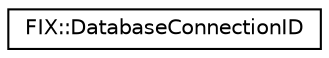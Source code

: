 digraph "Graphical Class Hierarchy"
{
  edge [fontname="Helvetica",fontsize="10",labelfontname="Helvetica",labelfontsize="10"];
  node [fontname="Helvetica",fontsize="10",shape=record];
  rankdir="LR";
  Node0 [label="FIX::DatabaseConnectionID",height=0.2,width=0.4,color="black", fillcolor="white", style="filled",URL="$class_f_i_x_1_1_database_connection_i_d.html"];
}
